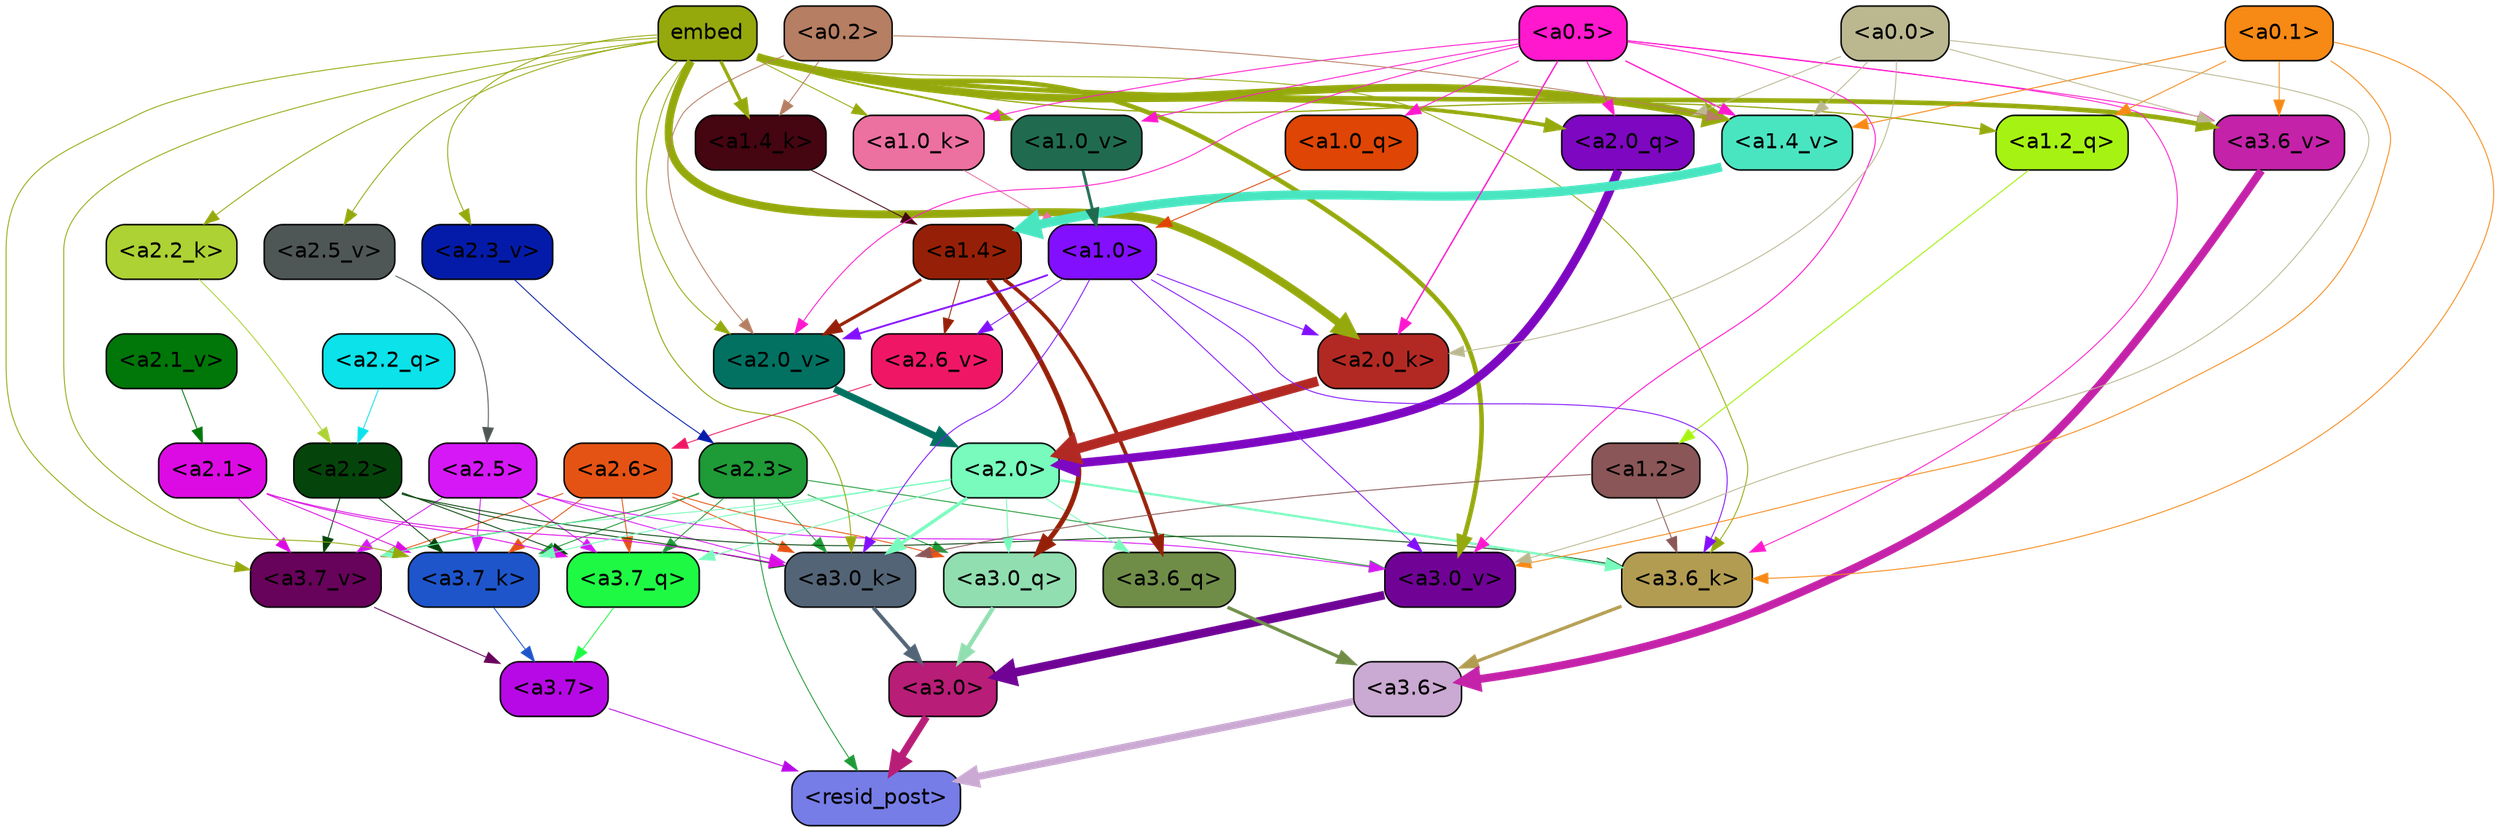 strict digraph "" {
	graph [bgcolor=transparent,
		layout=dot,
		overlap=false,
		splines=true
	];
	"<a3.7>"	[color=black,
		fillcolor="#b709e5",
		fontname=Helvetica,
		shape=box,
		style="filled, rounded"];
	"<resid_post>"	[color=black,
		fillcolor="#767de7",
		fontname=Helvetica,
		shape=box,
		style="filled, rounded"];
	"<a3.7>" -> "<resid_post>"	[color="#b709e5",
		penwidth=0.6];
	"<a3.6>"	[color=black,
		fillcolor="#caa9d2",
		fontname=Helvetica,
		shape=box,
		style="filled, rounded"];
	"<a3.6>" -> "<resid_post>"	[color="#caa9d2",
		penwidth=4.7534414529800415];
	"<a3.0>"	[color=black,
		fillcolor="#b81d77",
		fontname=Helvetica,
		shape=box,
		style="filled, rounded"];
	"<a3.0>" -> "<resid_post>"	[color="#b81d77",
		penwidth=4.898576855659485];
	"<a2.3>"	[color=black,
		fillcolor="#1e9a36",
		fontname=Helvetica,
		shape=box,
		style="filled, rounded"];
	"<a2.3>" -> "<resid_post>"	[color="#1e9a36",
		penwidth=0.6];
	"<a3.7_q>"	[color=black,
		fillcolor="#1efa44",
		fontname=Helvetica,
		shape=box,
		style="filled, rounded"];
	"<a2.3>" -> "<a3.7_q>"	[color="#1e9a36",
		penwidth=0.6];
	"<a3.0_q>"	[color=black,
		fillcolor="#91deb0",
		fontname=Helvetica,
		shape=box,
		style="filled, rounded"];
	"<a2.3>" -> "<a3.0_q>"	[color="#1e9a36",
		penwidth=0.6];
	"<a3.7_k>"	[color=black,
		fillcolor="#1e55cb",
		fontname=Helvetica,
		shape=box,
		style="filled, rounded"];
	"<a2.3>" -> "<a3.7_k>"	[color="#1e9a36",
		penwidth=0.6];
	"<a3.0_k>"	[color=black,
		fillcolor="#536476",
		fontname=Helvetica,
		shape=box,
		style="filled, rounded"];
	"<a2.3>" -> "<a3.0_k>"	[color="#1e9a36",
		penwidth=0.6];
	"<a3.7_v>"	[color=black,
		fillcolor="#67035a",
		fontname=Helvetica,
		shape=box,
		style="filled, rounded"];
	"<a2.3>" -> "<a3.7_v>"	[color="#1e9a36",
		penwidth=0.6];
	"<a3.0_v>"	[color=black,
		fillcolor="#700396",
		fontname=Helvetica,
		shape=box,
		style="filled, rounded"];
	"<a2.3>" -> "<a3.0_v>"	[color="#1e9a36",
		penwidth=0.6];
	"<a3.7_q>" -> "<a3.7>"	[color="#1efa44",
		penwidth=0.6];
	"<a3.6_q>"	[color=black,
		fillcolor="#708d48",
		fontname=Helvetica,
		shape=box,
		style="filled, rounded"];
	"<a3.6_q>" -> "<a3.6>"	[color="#708d48",
		penwidth=2.160832464694977];
	"<a3.0_q>" -> "<a3.0>"	[color="#91deb0",
		penwidth=2.870753765106201];
	"<a3.7_k>" -> "<a3.7>"	[color="#1e55cb",
		penwidth=0.6];
	"<a3.6_k>"	[color=black,
		fillcolor="#b29c51",
		fontname=Helvetica,
		shape=box,
		style="filled, rounded"];
	"<a3.6_k>" -> "<a3.6>"	[color="#b29c51",
		penwidth=2.13908451795578];
	"<a3.0_k>" -> "<a3.0>"	[color="#536476",
		penwidth=2.520303964614868];
	"<a3.7_v>" -> "<a3.7>"	[color="#67035a",
		penwidth=0.6];
	"<a3.6_v>"	[color=black,
		fillcolor="#c422a9",
		fontname=Helvetica,
		shape=box,
		style="filled, rounded"];
	"<a3.6_v>" -> "<a3.6>"	[color="#c422a9",
		penwidth=5.297133803367615];
	"<a3.0_v>" -> "<a3.0>"	[color="#700396",
		penwidth=5.680712580680847];
	"<a2.6>"	[color=black,
		fillcolor="#e55314",
		fontname=Helvetica,
		shape=box,
		style="filled, rounded"];
	"<a2.6>" -> "<a3.7_q>"	[color="#e55314",
		penwidth=0.6];
	"<a2.6>" -> "<a3.0_q>"	[color="#e55314",
		penwidth=0.6];
	"<a2.6>" -> "<a3.7_k>"	[color="#e55314",
		penwidth=0.6];
	"<a2.6>" -> "<a3.0_k>"	[color="#e55314",
		penwidth=0.6];
	"<a2.6>" -> "<a3.7_v>"	[color="#e55314",
		penwidth=0.6];
	"<a2.5>"	[color=black,
		fillcolor="#d618f6",
		fontname=Helvetica,
		shape=box,
		style="filled, rounded"];
	"<a2.5>" -> "<a3.7_q>"	[color="#d618f6",
		penwidth=0.6];
	"<a2.5>" -> "<a3.7_k>"	[color="#d618f6",
		penwidth=0.6];
	"<a2.5>" -> "<a3.0_k>"	[color="#d618f6",
		penwidth=0.6];
	"<a2.5>" -> "<a3.7_v>"	[color="#d618f6",
		penwidth=0.6];
	"<a2.5>" -> "<a3.0_v>"	[color="#d618f6",
		penwidth=0.6];
	"<a2.2>"	[color=black,
		fillcolor="#05450b",
		fontname=Helvetica,
		shape=box,
		style="filled, rounded"];
	"<a2.2>" -> "<a3.7_q>"	[color="#05450b",
		penwidth=0.6];
	"<a2.2>" -> "<a3.7_k>"	[color="#05450b",
		penwidth=0.6];
	"<a2.2>" -> "<a3.6_k>"	[color="#05450b",
		penwidth=0.6];
	"<a2.2>" -> "<a3.0_k>"	[color="#05450b",
		penwidth=0.6];
	"<a2.2>" -> "<a3.7_v>"	[color="#05450b",
		penwidth=0.6];
	"<a2.1>"	[color=black,
		fillcolor="#dc0be3",
		fontname=Helvetica,
		shape=box,
		style="filled, rounded"];
	"<a2.1>" -> "<a3.7_q>"	[color="#dc0be3",
		penwidth=0.6];
	"<a2.1>" -> "<a3.7_k>"	[color="#dc0be3",
		penwidth=0.6];
	"<a2.1>" -> "<a3.0_k>"	[color="#dc0be3",
		penwidth=0.6];
	"<a2.1>" -> "<a3.7_v>"	[color="#dc0be3",
		penwidth=0.6];
	"<a2.0>"	[color=black,
		fillcolor="#78fbbc",
		fontname=Helvetica,
		shape=box,
		style="filled, rounded"];
	"<a2.0>" -> "<a3.7_q>"	[color="#78fbbc",
		penwidth=0.6];
	"<a2.0>" -> "<a3.6_q>"	[color="#78fbbc",
		penwidth=0.6];
	"<a2.0>" -> "<a3.0_q>"	[color="#78fbbc",
		penwidth=0.6];
	"<a2.0>" -> "<a3.7_k>"	[color="#78fbbc",
		penwidth=0.6];
	"<a2.0>" -> "<a3.6_k>"	[color="#78fbbc",
		penwidth=1.4957321882247925];
	"<a2.0>" -> "<a3.0_k>"	[color="#78fbbc",
		penwidth=2.18752121925354];
	"<a2.0>" -> "<a3.7_v>"	[color="#78fbbc",
		penwidth=0.6];
	"<a1.4>"	[color=black,
		fillcolor="#962007",
		fontname=Helvetica,
		shape=box,
		style="filled, rounded"];
	"<a1.4>" -> "<a3.6_q>"	[color="#962007",
		penwidth=2.4829938411712646];
	"<a1.4>" -> "<a3.0_q>"	[color="#962007",
		penwidth=3.299744725227356];
	"<a2.6_v>"	[color=black,
		fillcolor="#ef1765",
		fontname=Helvetica,
		shape=box,
		style="filled, rounded"];
	"<a1.4>" -> "<a2.6_v>"	[color="#962007",
		penwidth=0.6];
	"<a2.0_v>"	[color=black,
		fillcolor="#027161",
		fontname=Helvetica,
		shape=box,
		style="filled, rounded"];
	"<a1.4>" -> "<a2.0_v>"	[color="#962007",
		penwidth=2.092592429369688];
	embed	[color=black,
		fillcolor="#95a90d",
		fontname=Helvetica,
		shape=box,
		style="filled, rounded"];
	embed -> "<a3.7_k>"	[color="#95a90d",
		penwidth=0.6];
	embed -> "<a3.6_k>"	[color="#95a90d",
		penwidth=0.6];
	embed -> "<a3.0_k>"	[color="#95a90d",
		penwidth=0.6394047290086746];
	embed -> "<a3.7_v>"	[color="#95a90d",
		penwidth=0.6];
	embed -> "<a3.6_v>"	[color="#95a90d",
		penwidth=3.067279100418091];
	embed -> "<a3.0_v>"	[color="#95a90d",
		penwidth=3.0212591886520386];
	"<a2.0_q>"	[color=black,
		fillcolor="#7e07c1",
		fontname=Helvetica,
		shape=box,
		style="filled, rounded"];
	embed -> "<a2.0_q>"	[color="#95a90d",
		penwidth=2.5355080366134644];
	"<a2.2_k>"	[color=black,
		fillcolor="#add234",
		fontname=Helvetica,
		shape=box,
		style="filled, rounded"];
	embed -> "<a2.2_k>"	[color="#95a90d",
		penwidth=0.6];
	"<a2.0_k>"	[color=black,
		fillcolor="#b22923",
		fontname=Helvetica,
		shape=box,
		style="filled, rounded"];
	embed -> "<a2.0_k>"	[color="#95a90d",
		penwidth=5.2180726528167725];
	"<a2.5_v>"	[color=black,
		fillcolor="#4e5755",
		fontname=Helvetica,
		shape=box,
		style="filled, rounded"];
	embed -> "<a2.5_v>"	[color="#95a90d",
		penwidth=0.6];
	"<a2.3_v>"	[color=black,
		fillcolor="#041baa",
		fontname=Helvetica,
		shape=box,
		style="filled, rounded"];
	embed -> "<a2.3_v>"	[color="#95a90d",
		penwidth=0.6];
	embed -> "<a2.0_v>"	[color="#95a90d",
		penwidth=0.6];
	"<a1.2_q>"	[color=black,
		fillcolor="#a6f313",
		fontname=Helvetica,
		shape=box,
		style="filled, rounded"];
	embed -> "<a1.2_q>"	[color="#95a90d",
		penwidth=0.8094894886016846];
	"<a1.4_k>"	[color=black,
		fillcolor="#450511",
		fontname=Helvetica,
		shape=box,
		style="filled, rounded"];
	embed -> "<a1.4_k>"	[color="#95a90d",
		penwidth=2.1732678413391113];
	"<a1.0_k>"	[color=black,
		fillcolor="#ec70a0",
		fontname=Helvetica,
		shape=box,
		style="filled, rounded"];
	embed -> "<a1.0_k>"	[color="#95a90d",
		penwidth=0.6];
	"<a1.4_v>"	[color=black,
		fillcolor="#49e5c1",
		fontname=Helvetica,
		shape=box,
		style="filled, rounded"];
	embed -> "<a1.4_v>"	[color="#95a90d",
		penwidth=5.162249565124512];
	"<a1.0_v>"	[color=black,
		fillcolor="#206b50",
		fontname=Helvetica,
		shape=box,
		style="filled, rounded"];
	embed -> "<a1.0_v>"	[color="#95a90d",
		penwidth=1.26457279920578];
	"<a1.2>"	[color=black,
		fillcolor="#8b5657",
		fontname=Helvetica,
		shape=box,
		style="filled, rounded"];
	"<a1.2>" -> "<a3.6_k>"	[color="#8b5657",
		penwidth=0.6];
	"<a1.2>" -> "<a3.0_k>"	[color="#8b5657",
		penwidth=0.6];
	"<a1.0>"	[color=black,
		fillcolor="#820ffd",
		fontname=Helvetica,
		shape=box,
		style="filled, rounded"];
	"<a1.0>" -> "<a3.6_k>"	[color="#820ffd",
		penwidth=0.6];
	"<a1.0>" -> "<a3.0_k>"	[color="#820ffd",
		penwidth=0.6];
	"<a1.0>" -> "<a3.0_v>"	[color="#820ffd",
		penwidth=0.6];
	"<a1.0>" -> "<a2.0_k>"	[color="#820ffd",
		penwidth=0.6];
	"<a1.0>" -> "<a2.6_v>"	[color="#820ffd",
		penwidth=0.6];
	"<a1.0>" -> "<a2.0_v>"	[color="#820ffd",
		penwidth=1.2132605910301208];
	"<a0.5>"	[color=black,
		fillcolor="#ff18ce",
		fontname=Helvetica,
		shape=box,
		style="filled, rounded"];
	"<a0.5>" -> "<a3.6_k>"	[color="#ff18ce",
		penwidth=0.6];
	"<a0.5>" -> "<a3.6_v>"	[color="#ff18ce",
		penwidth=0.6];
	"<a0.5>" -> "<a3.0_v>"	[color="#ff18ce",
		penwidth=0.648682102560997];
	"<a0.5>" -> "<a2.0_q>"	[color="#ff18ce",
		penwidth=0.6];
	"<a0.5>" -> "<a2.0_k>"	[color="#ff18ce",
		penwidth=0.9236047863960266];
	"<a0.5>" -> "<a2.0_v>"	[color="#ff18ce",
		penwidth=0.6];
	"<a1.0_q>"	[color=black,
		fillcolor="#df4504",
		fontname=Helvetica,
		shape=box,
		style="filled, rounded"];
	"<a0.5>" -> "<a1.0_q>"	[color="#ff18ce",
		penwidth=0.6];
	"<a0.5>" -> "<a1.0_k>"	[color="#ff18ce",
		penwidth=0.6];
	"<a0.5>" -> "<a1.4_v>"	[color="#ff18ce",
		penwidth=0.8783596754074097];
	"<a0.5>" -> "<a1.0_v>"	[color="#ff18ce",
		penwidth=0.6];
	"<a0.1>"	[color=black,
		fillcolor="#f78915",
		fontname=Helvetica,
		shape=box,
		style="filled, rounded"];
	"<a0.1>" -> "<a3.6_k>"	[color="#f78915",
		penwidth=0.6];
	"<a0.1>" -> "<a3.6_v>"	[color="#f78915",
		penwidth=0.6];
	"<a0.1>" -> "<a3.0_v>"	[color="#f78915",
		penwidth=0.6];
	"<a0.1>" -> "<a1.2_q>"	[color="#f78915",
		penwidth=0.6];
	"<a0.1>" -> "<a1.4_v>"	[color="#f78915",
		penwidth=0.6490728855133057];
	"<a0.0>"	[color=black,
		fillcolor="#bbb890",
		fontname=Helvetica,
		shape=box,
		style="filled, rounded"];
	"<a0.0>" -> "<a3.6_v>"	[color="#bbb890",
		penwidth=0.6];
	"<a0.0>" -> "<a3.0_v>"	[color="#bbb890",
		penwidth=0.6];
	"<a0.0>" -> "<a2.0_q>"	[color="#bbb890",
		penwidth=0.6];
	"<a0.0>" -> "<a2.0_k>"	[color="#bbb890",
		penwidth=0.6];
	"<a0.0>" -> "<a1.4_v>"	[color="#bbb890",
		penwidth=0.6];
	"<a2.2_q>"	[color=black,
		fillcolor="#0be2ea",
		fontname=Helvetica,
		shape=box,
		style="filled, rounded"];
	"<a2.2_q>" -> "<a2.2>"	[color="#0be2ea",
		penwidth=0.6];
	"<a2.0_q>" -> "<a2.0>"	[color="#7e07c1",
		penwidth=5.681910276412964];
	"<a2.2_k>" -> "<a2.2>"	[color="#add234",
		penwidth=0.6];
	"<a2.0_k>" -> "<a2.0>"	[color="#b22923",
		penwidth=6.447777509689331];
	"<a2.6_v>" -> "<a2.6>"	[color="#ef1765",
		penwidth=0.6];
	"<a2.5_v>" -> "<a2.5>"	[color="#4e5755",
		penwidth=0.6];
	"<a2.3_v>" -> "<a2.3>"	[color="#041baa",
		penwidth=0.6];
	"<a2.1_v>"	[color=black,
		fillcolor="#017609",
		fontname=Helvetica,
		shape=box,
		style="filled, rounded"];
	"<a2.1_v>" -> "<a2.1>"	[color="#017609",
		penwidth=0.6];
	"<a2.0_v>" -> "<a2.0>"	[color="#027161",
		penwidth=4.5695202350616455];
	"<a0.2>"	[color=black,
		fillcolor="#b67e62",
		fontname=Helvetica,
		shape=box,
		style="filled, rounded"];
	"<a0.2>" -> "<a2.0_v>"	[color="#b67e62",
		penwidth=0.6];
	"<a0.2>" -> "<a1.4_k>"	[color="#b67e62",
		penwidth=0.6];
	"<a0.2>" -> "<a1.4_v>"	[color="#b67e62",
		penwidth=0.6];
	"<a1.2_q>" -> "<a1.2>"	[color="#a6f313",
		penwidth=0.6769798994064331];
	"<a1.0_q>" -> "<a1.0>"	[color="#df4504",
		penwidth=0.6];
	"<a1.4_k>" -> "<a1.4>"	[color="#450511",
		penwidth=0.6];
	"<a1.0_k>" -> "<a1.0>"	[color="#ec70a0",
		penwidth=0.6];
	"<a1.4_v>" -> "<a1.4>"	[color="#49e5c1",
		penwidth=6.016597509384155];
	"<a1.0_v>" -> "<a1.0>"	[color="#206b50",
		penwidth=1.8562973737716675];
}

